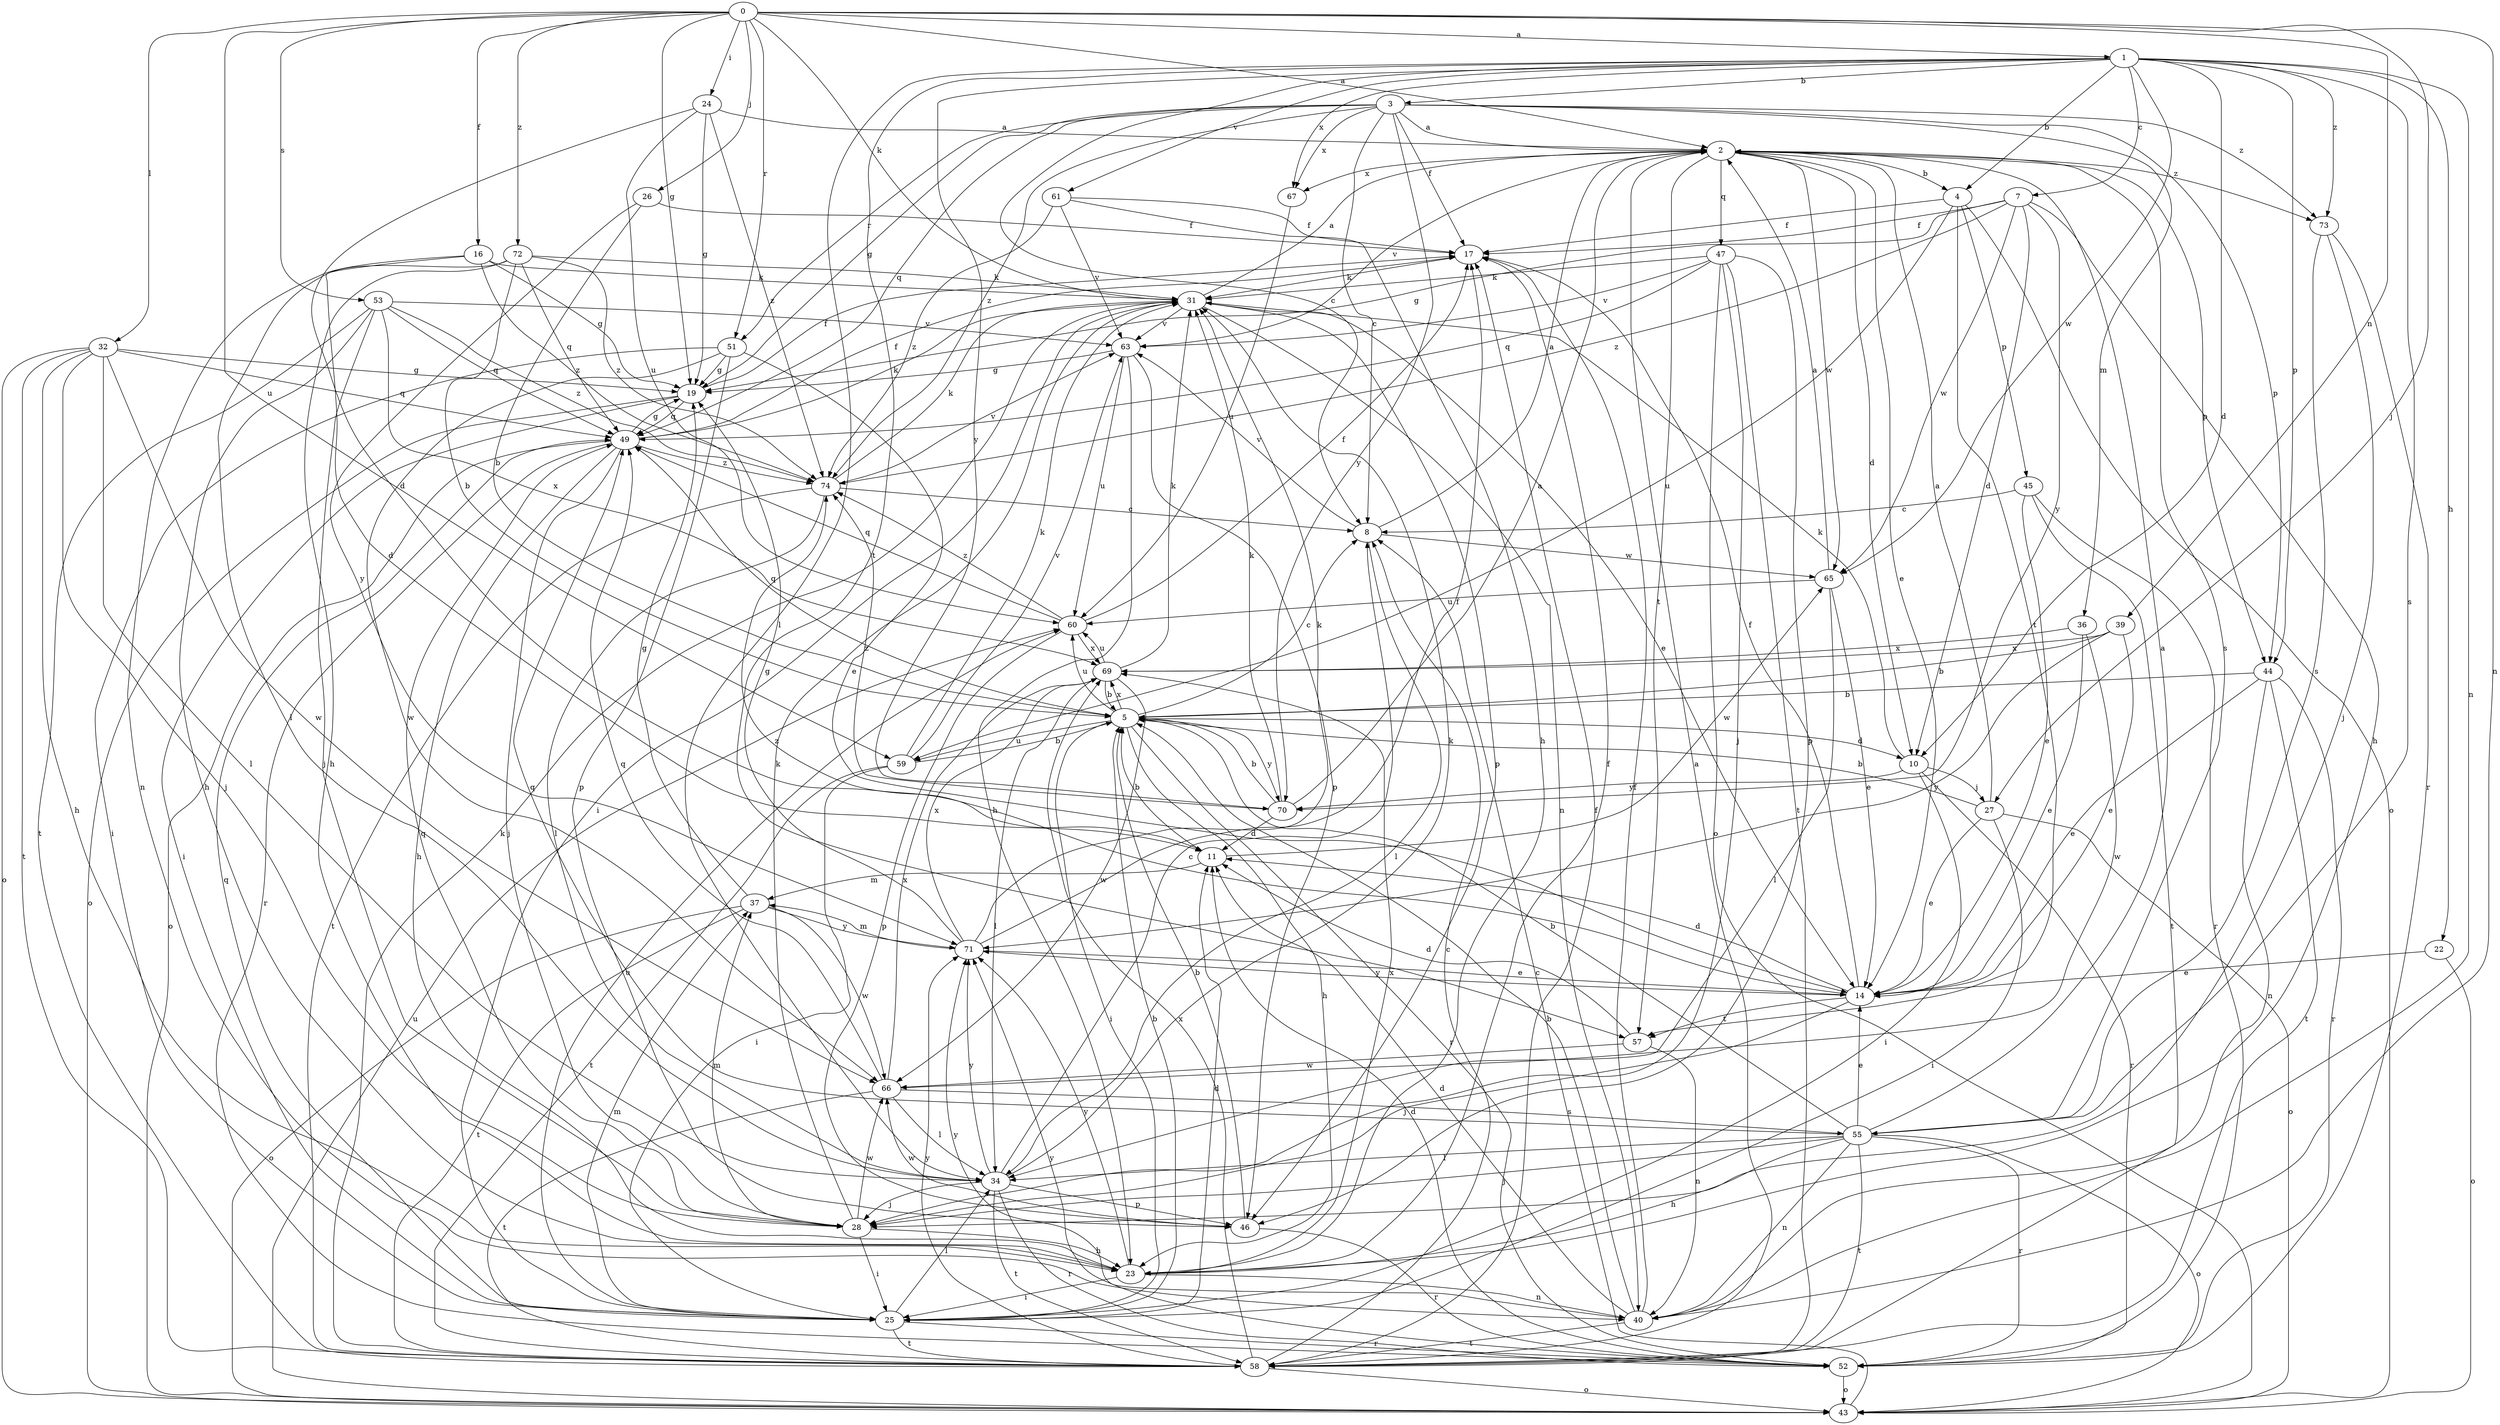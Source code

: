 strict digraph  {
0;
1;
2;
3;
4;
5;
7;
8;
10;
11;
14;
16;
17;
19;
22;
23;
24;
25;
26;
27;
28;
31;
32;
34;
36;
37;
39;
40;
43;
44;
45;
46;
47;
49;
51;
52;
53;
55;
57;
58;
59;
60;
61;
63;
65;
66;
67;
69;
70;
71;
72;
73;
74;
0 -> 1  [label=a];
0 -> 2  [label=a];
0 -> 16  [label=f];
0 -> 19  [label=g];
0 -> 24  [label=i];
0 -> 26  [label=j];
0 -> 27  [label=j];
0 -> 31  [label=k];
0 -> 32  [label=l];
0 -> 39  [label=n];
0 -> 40  [label=n];
0 -> 51  [label=r];
0 -> 53  [label=s];
0 -> 59  [label=u];
0 -> 72  [label=z];
1 -> 3  [label=b];
1 -> 4  [label=b];
1 -> 7  [label=c];
1 -> 8  [label=c];
1 -> 10  [label=d];
1 -> 22  [label=h];
1 -> 34  [label=l];
1 -> 40  [label=n];
1 -> 44  [label=p];
1 -> 55  [label=s];
1 -> 57  [label=t];
1 -> 61  [label=v];
1 -> 65  [label=w];
1 -> 67  [label=x];
1 -> 70  [label=y];
1 -> 73  [label=z];
2 -> 4  [label=b];
2 -> 10  [label=d];
2 -> 14  [label=e];
2 -> 44  [label=p];
2 -> 47  [label=q];
2 -> 55  [label=s];
2 -> 57  [label=t];
2 -> 63  [label=v];
2 -> 65  [label=w];
2 -> 67  [label=x];
2 -> 73  [label=z];
3 -> 2  [label=a];
3 -> 8  [label=c];
3 -> 17  [label=f];
3 -> 19  [label=g];
3 -> 36  [label=m];
3 -> 44  [label=p];
3 -> 49  [label=q];
3 -> 51  [label=r];
3 -> 67  [label=x];
3 -> 70  [label=y];
3 -> 73  [label=z];
3 -> 74  [label=z];
4 -> 17  [label=f];
4 -> 43  [label=o];
4 -> 45  [label=p];
4 -> 57  [label=t];
4 -> 59  [label=u];
5 -> 8  [label=c];
5 -> 10  [label=d];
5 -> 23  [label=h];
5 -> 25  [label=i];
5 -> 49  [label=q];
5 -> 52  [label=r];
5 -> 59  [label=u];
5 -> 60  [label=u];
5 -> 69  [label=x];
5 -> 70  [label=y];
7 -> 10  [label=d];
7 -> 17  [label=f];
7 -> 19  [label=g];
7 -> 23  [label=h];
7 -> 65  [label=w];
7 -> 70  [label=y];
7 -> 74  [label=z];
8 -> 2  [label=a];
8 -> 34  [label=l];
8 -> 63  [label=v];
8 -> 65  [label=w];
10 -> 25  [label=i];
10 -> 27  [label=j];
10 -> 31  [label=k];
10 -> 52  [label=r];
10 -> 70  [label=y];
11 -> 5  [label=b];
11 -> 37  [label=m];
11 -> 65  [label=w];
14 -> 11  [label=d];
14 -> 17  [label=f];
14 -> 28  [label=j];
14 -> 57  [label=t];
14 -> 71  [label=y];
14 -> 74  [label=z];
16 -> 11  [label=d];
16 -> 19  [label=g];
16 -> 31  [label=k];
16 -> 40  [label=n];
16 -> 74  [label=z];
17 -> 31  [label=k];
19 -> 17  [label=f];
19 -> 25  [label=i];
19 -> 43  [label=o];
19 -> 49  [label=q];
22 -> 14  [label=e];
22 -> 43  [label=o];
23 -> 17  [label=f];
23 -> 25  [label=i];
23 -> 40  [label=n];
23 -> 69  [label=x];
23 -> 71  [label=y];
24 -> 2  [label=a];
24 -> 11  [label=d];
24 -> 19  [label=g];
24 -> 60  [label=u];
24 -> 74  [label=z];
25 -> 5  [label=b];
25 -> 11  [label=d];
25 -> 34  [label=l];
25 -> 37  [label=m];
25 -> 49  [label=q];
25 -> 52  [label=r];
25 -> 58  [label=t];
25 -> 60  [label=u];
26 -> 5  [label=b];
26 -> 17  [label=f];
26 -> 71  [label=y];
27 -> 2  [label=a];
27 -> 5  [label=b];
27 -> 14  [label=e];
27 -> 25  [label=i];
27 -> 43  [label=o];
28 -> 23  [label=h];
28 -> 25  [label=i];
28 -> 31  [label=k];
28 -> 37  [label=m];
28 -> 49  [label=q];
28 -> 66  [label=w];
31 -> 2  [label=a];
31 -> 14  [label=e];
31 -> 25  [label=i];
31 -> 40  [label=n];
31 -> 46  [label=p];
31 -> 63  [label=v];
32 -> 19  [label=g];
32 -> 23  [label=h];
32 -> 28  [label=j];
32 -> 34  [label=l];
32 -> 43  [label=o];
32 -> 49  [label=q];
32 -> 58  [label=t];
32 -> 66  [label=w];
34 -> 8  [label=c];
34 -> 28  [label=j];
34 -> 31  [label=k];
34 -> 46  [label=p];
34 -> 52  [label=r];
34 -> 58  [label=t];
34 -> 71  [label=y];
36 -> 14  [label=e];
36 -> 66  [label=w];
36 -> 69  [label=x];
37 -> 19  [label=g];
37 -> 43  [label=o];
37 -> 58  [label=t];
37 -> 66  [label=w];
37 -> 71  [label=y];
39 -> 5  [label=b];
39 -> 14  [label=e];
39 -> 69  [label=x];
39 -> 71  [label=y];
40 -> 5  [label=b];
40 -> 11  [label=d];
40 -> 17  [label=f];
40 -> 58  [label=t];
40 -> 71  [label=y];
43 -> 8  [label=c];
43 -> 60  [label=u];
44 -> 5  [label=b];
44 -> 14  [label=e];
44 -> 40  [label=n];
44 -> 52  [label=r];
44 -> 58  [label=t];
45 -> 8  [label=c];
45 -> 14  [label=e];
45 -> 52  [label=r];
45 -> 58  [label=t];
46 -> 5  [label=b];
46 -> 52  [label=r];
46 -> 66  [label=w];
47 -> 28  [label=j];
47 -> 31  [label=k];
47 -> 43  [label=o];
47 -> 46  [label=p];
47 -> 49  [label=q];
47 -> 58  [label=t];
47 -> 63  [label=v];
49 -> 17  [label=f];
49 -> 19  [label=g];
49 -> 23  [label=h];
49 -> 28  [label=j];
49 -> 31  [label=k];
49 -> 43  [label=o];
49 -> 52  [label=r];
49 -> 74  [label=z];
51 -> 14  [label=e];
51 -> 19  [label=g];
51 -> 25  [label=i];
51 -> 46  [label=p];
51 -> 66  [label=w];
52 -> 11  [label=d];
52 -> 43  [label=o];
52 -> 71  [label=y];
53 -> 23  [label=h];
53 -> 28  [label=j];
53 -> 49  [label=q];
53 -> 58  [label=t];
53 -> 63  [label=v];
53 -> 69  [label=x];
53 -> 74  [label=z];
55 -> 2  [label=a];
55 -> 5  [label=b];
55 -> 14  [label=e];
55 -> 23  [label=h];
55 -> 28  [label=j];
55 -> 34  [label=l];
55 -> 40  [label=n];
55 -> 43  [label=o];
55 -> 49  [label=q];
55 -> 52  [label=r];
55 -> 58  [label=t];
57 -> 11  [label=d];
57 -> 40  [label=n];
57 -> 66  [label=w];
58 -> 2  [label=a];
58 -> 8  [label=c];
58 -> 17  [label=f];
58 -> 31  [label=k];
58 -> 43  [label=o];
58 -> 69  [label=x];
58 -> 71  [label=y];
59 -> 5  [label=b];
59 -> 25  [label=i];
59 -> 31  [label=k];
59 -> 58  [label=t];
59 -> 63  [label=v];
60 -> 17  [label=f];
60 -> 46  [label=p];
60 -> 49  [label=q];
60 -> 69  [label=x];
60 -> 74  [label=z];
61 -> 17  [label=f];
61 -> 23  [label=h];
61 -> 63  [label=v];
61 -> 74  [label=z];
63 -> 19  [label=g];
63 -> 23  [label=h];
63 -> 46  [label=p];
63 -> 60  [label=u];
65 -> 2  [label=a];
65 -> 14  [label=e];
65 -> 34  [label=l];
65 -> 60  [label=u];
66 -> 34  [label=l];
66 -> 49  [label=q];
66 -> 55  [label=s];
66 -> 58  [label=t];
66 -> 69  [label=x];
67 -> 60  [label=u];
69 -> 5  [label=b];
69 -> 31  [label=k];
69 -> 34  [label=l];
69 -> 60  [label=u];
69 -> 66  [label=w];
70 -> 2  [label=a];
70 -> 5  [label=b];
70 -> 11  [label=d];
70 -> 31  [label=k];
70 -> 74  [label=z];
71 -> 14  [label=e];
71 -> 17  [label=f];
71 -> 19  [label=g];
71 -> 31  [label=k];
71 -> 37  [label=m];
71 -> 69  [label=x];
72 -> 5  [label=b];
72 -> 23  [label=h];
72 -> 31  [label=k];
72 -> 34  [label=l];
72 -> 49  [label=q];
72 -> 74  [label=z];
73 -> 28  [label=j];
73 -> 52  [label=r];
73 -> 55  [label=s];
74 -> 8  [label=c];
74 -> 31  [label=k];
74 -> 34  [label=l];
74 -> 58  [label=t];
74 -> 63  [label=v];
}
